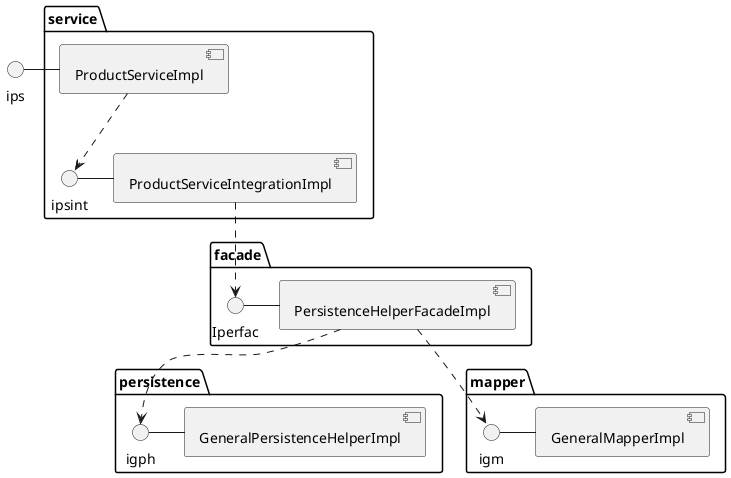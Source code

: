 @startuml


() ips


package "service" {

	ips-[ProductServiceImpl]
    ipsint-[ProductServiceIntegrationImpl]
    [ProductServiceImpl]..>ipsint    
}

package "facade" {
	Iperfac-[PersistenceHelperFacadeImpl]
    [ProductServiceIntegrationImpl]..>Iperfac    
}


package "persistence" {
	igph-[GeneralPersistenceHelperImpl]
    [PersistenceHelperFacadeImpl]..>igph   
}

package "mapper"{
	igm-[GeneralMapperImpl]
    [PersistenceHelperFacadeImpl]..>igm    
}








@enduml